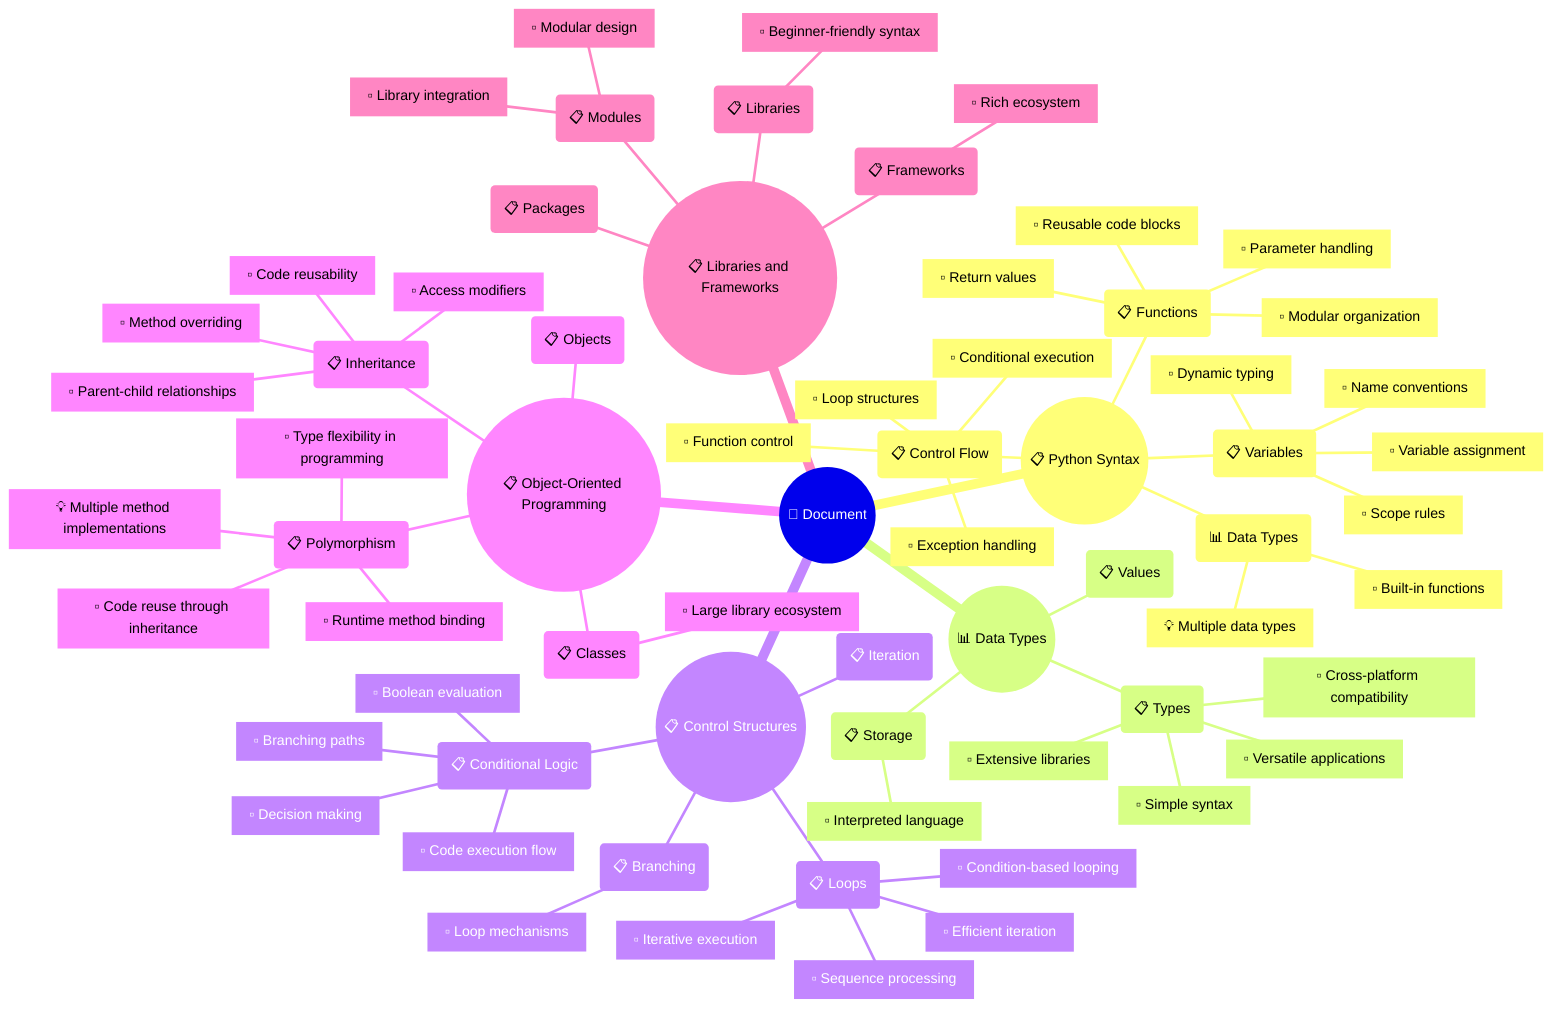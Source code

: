 mindmap
    ((📄 Document))
        ((📋 Python Syntax))
            (📋 Variables)
                [▫️ Variable assignment]
                [▫️ Dynamic typing]
                [▫️ Name conventions]
                [▫️ Scope rules]
            (📋 Control Flow)
                [▫️ Conditional execution]
                [▫️ Loop structures]
                [▫️ Function control]
                [▫️ Exception handling]
            (📋 Functions)
                [▫️ Reusable code blocks]
                [▫️ Parameter handling]
                [▫️ Return values]
                [▫️ Modular organization]
            (📊 Data Types)
                [💡 Multiple data types]
                [▫️ Built-in functions]
        ((📊 Data Types))
            (📋 Types)
                [▫️ Simple syntax]
                [▫️ Cross-platform compatibility]
                [▫️ Extensive libraries]
                [▫️ Versatile applications]
            (📋 Values)
            (📋 Storage)
                [▫️ Interpreted language]
        ((📋 Control Structures))
            (📋 Conditional Logic)
                [▫️ Decision making]
                [▫️ Branching paths]
                [▫️ Boolean evaluation]
                [▫️ Code execution flow]
            (📋 Loops)
                [▫️ Iterative execution]
                [▫️ Sequence processing]
                [▫️ Condition-based looping]
                [▫️ Efficient iteration]
            (📋 Branching)
                [▫️ Loop mechanisms]
            (📋 Iteration)
        ((📋 Object-Oriented Programming))
            (📋 Classes)
                [▫️ Large library ecosystem]
            (📋 Objects)
            (📋 Inheritance)
                [▫️ Code reusability]
                [▫️ Parent-child relationships]
                [▫️ Method overriding]
                [▫️ Access modifiers]
            (📋 Polymorphism)
                [▫️ Code reuse through inheritance]
                [💡 Multiple method implementations]
                [▫️ Runtime method binding]
                [▫️ Type flexibility in programming]
        ((📋 Libraries and Frameworks))
            (📋 Libraries)
                [▫️ Beginner-friendly syntax]
            (📋 Frameworks)
                [▫️ Rich ecosystem]
            (📋 Modules)
                [▫️ Library integration]
                [▫️ Modular design]
            (📋 Packages)